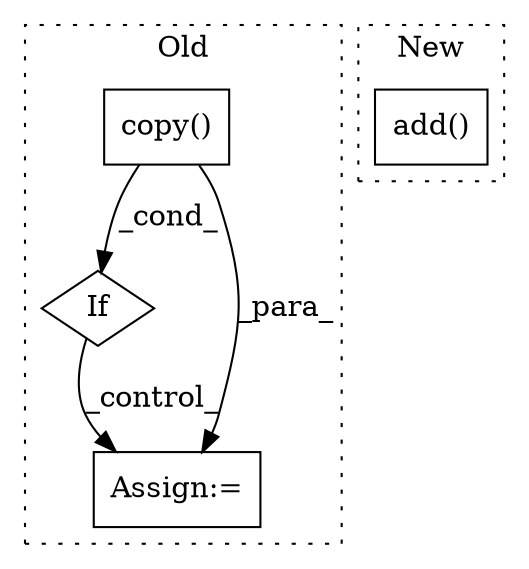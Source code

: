 digraph G {
subgraph cluster0 {
1 [label="copy()" a="75" s="1360" l="19" shape="box"];
3 [label="If" a="96" s="1397" l="3" shape="diamond"];
4 [label="Assign:=" a="68" s="1475" l="3" shape="box"];
label = "Old";
style="dotted";
}
subgraph cluster1 {
2 [label="add()" a="75" s="2529,2541" l="8,1" shape="box"];
label = "New";
style="dotted";
}
1 -> 3 [label="_cond_"];
1 -> 4 [label="_para_"];
3 -> 4 [label="_control_"];
}